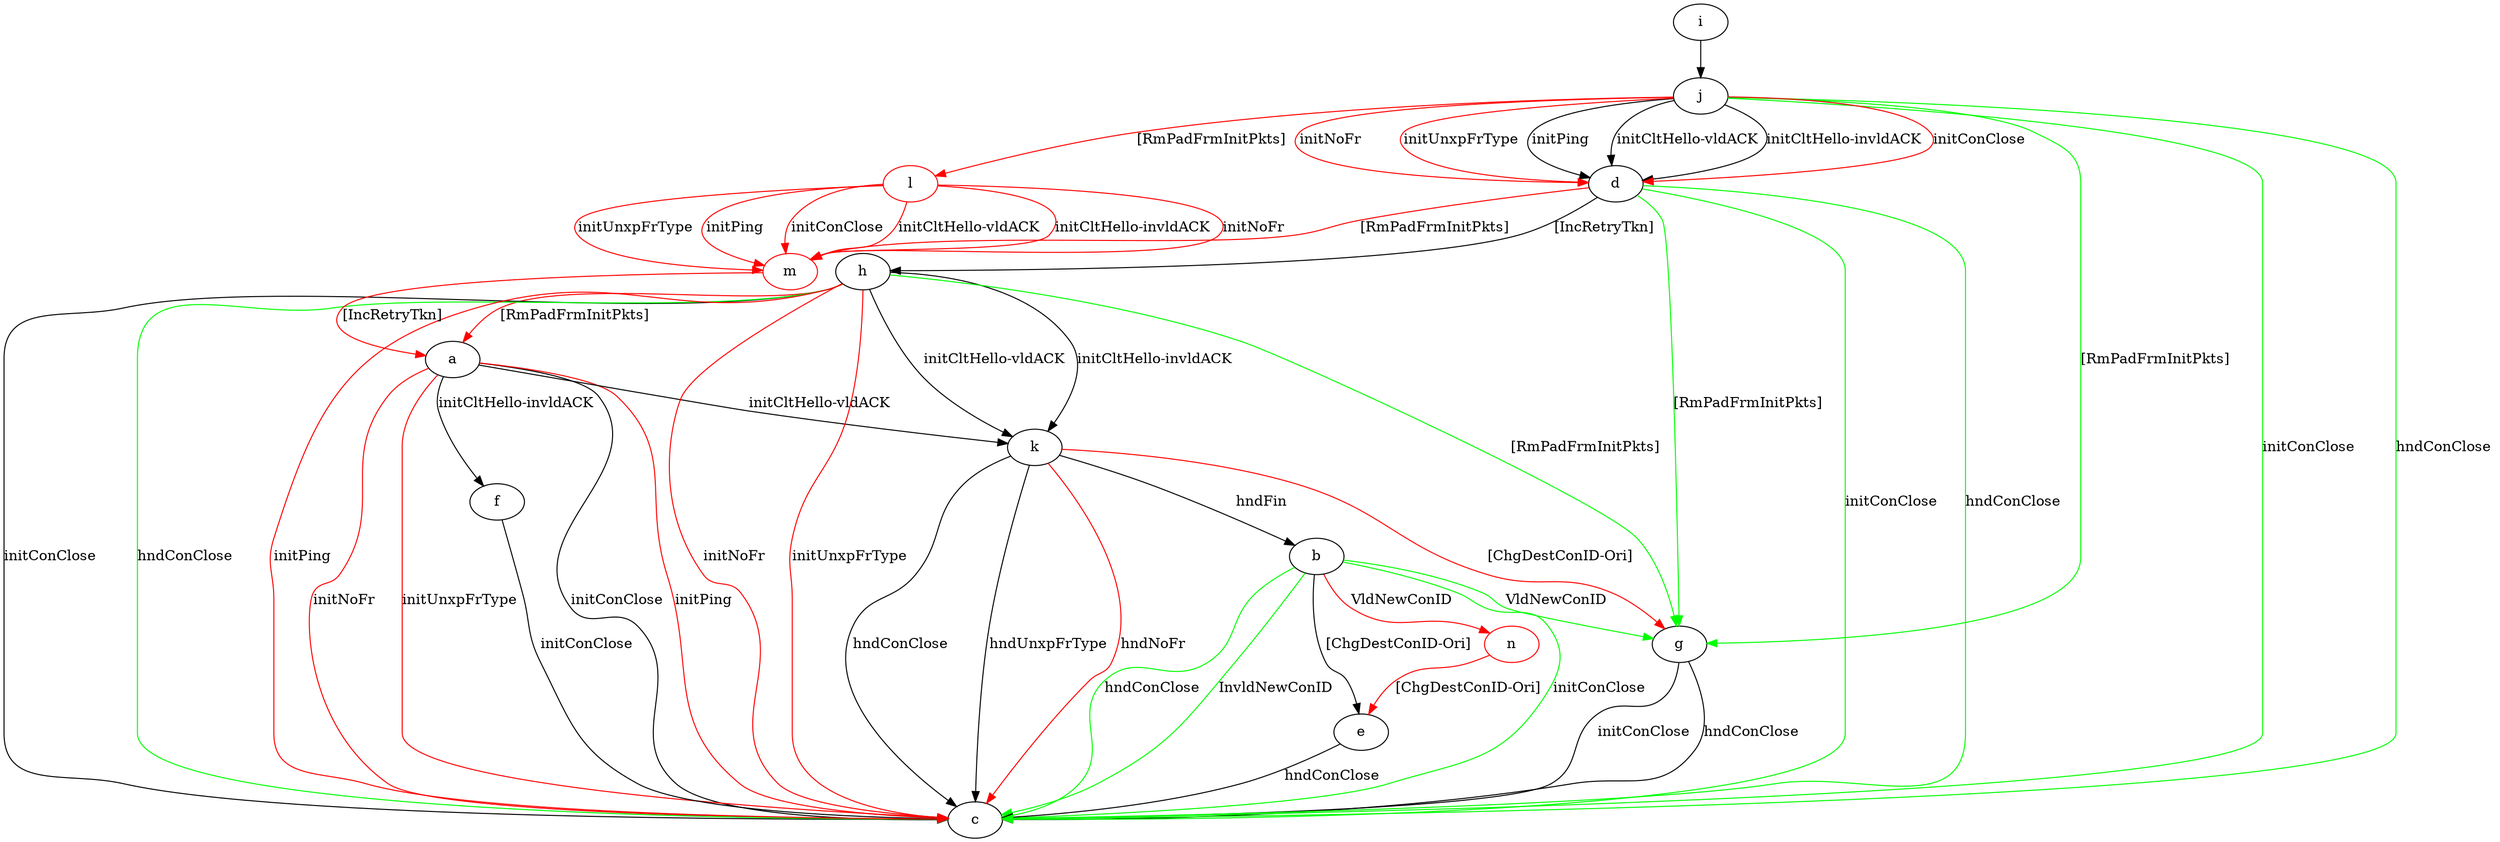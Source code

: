 digraph "" {
	a -> c	[key=0,
		label="initConClose "];
	a -> c	[key=1,
		color=red,
		label="initPing "];
	a -> c	[key=2,
		color=red,
		label="initNoFr "];
	a -> c	[key=3,
		color=red,
		label="initUnxpFrType "];
	a -> f	[key=0,
		label="initCltHello-invldACK "];
	a -> k	[key=0,
		label="initCltHello-vldACK "];
	b -> c	[key=0,
		color=green,
		label="initConClose "];
	b -> c	[key=1,
		color=green,
		label="hndConClose "];
	b -> c	[key=2,
		color=green,
		label="InvldNewConID "];
	b -> e	[key=0,
		label="[ChgDestConID-Ori] "];
	b -> g	[key=0,
		color=green,
		label="VldNewConID "];
	n	[color=red];
	b -> n	[key=0,
		color=red,
		label="VldNewConID "];
	d -> c	[key=0,
		color=green,
		label="initConClose "];
	d -> c	[key=1,
		color=green,
		label="hndConClose "];
	d -> g	[key=0,
		color=green,
		label="[RmPadFrmInitPkts] "];
	d -> h	[key=0,
		label="[IncRetryTkn] "];
	m	[color=red];
	d -> m	[key=0,
		color=red,
		label="[RmPadFrmInitPkts] "];
	e -> c	[key=0,
		label="hndConClose "];
	f -> c	[key=0,
		label="initConClose "];
	g -> c	[key=0,
		label="initConClose "];
	g -> c	[key=1,
		label="hndConClose "];
	h -> a	[key=0,
		color=red,
		label="[RmPadFrmInitPkts] "];
	h -> c	[key=0,
		label="initConClose "];
	h -> c	[key=1,
		color=green,
		label="hndConClose "];
	h -> c	[key=2,
		color=red,
		label="initPing "];
	h -> c	[key=3,
		color=red,
		label="initNoFr "];
	h -> c	[key=4,
		color=red,
		label="initUnxpFrType "];
	h -> g	[key=0,
		color=green,
		label="[RmPadFrmInitPkts] "];
	h -> k	[key=0,
		label="initCltHello-vldACK "];
	h -> k	[key=1,
		label="initCltHello-invldACK "];
	i -> j	[key=0];
	j -> c	[key=0,
		color=green,
		label="initConClose "];
	j -> c	[key=1,
		color=green,
		label="hndConClose "];
	j -> d	[key=0,
		label="initPing "];
	j -> d	[key=1,
		label="initCltHello-vldACK "];
	j -> d	[key=2,
		label="initCltHello-invldACK "];
	j -> d	[key=3,
		color=red,
		label="initConClose "];
	j -> d	[key=4,
		color=red,
		label="initNoFr "];
	j -> d	[key=5,
		color=red,
		label="initUnxpFrType "];
	j -> g	[key=0,
		color=green,
		label="[RmPadFrmInitPkts] "];
	l	[color=red];
	j -> l	[key=0,
		color=red,
		label="[RmPadFrmInitPkts] "];
	k -> b	[key=0,
		label="hndFin "];
	k -> c	[key=0,
		label="hndConClose "];
	k -> c	[key=1,
		label="hndUnxpFrType "];
	k -> c	[key=2,
		color=red,
		label="hndNoFr "];
	k -> g	[key=0,
		color=red,
		label="[ChgDestConID-Ori] "];
	l -> m	[key=0,
		color=red,
		label="initPing "];
	l -> m	[key=1,
		color=red,
		label="initConClose "];
	l -> m	[key=2,
		color=red,
		label="initCltHello-vldACK "];
	l -> m	[key=3,
		color=red,
		label="initCltHello-invldACK "];
	l -> m	[key=4,
		color=red,
		label="initNoFr "];
	l -> m	[key=5,
		color=red,
		label="initUnxpFrType "];
	m -> a	[key=0,
		color=red,
		label="[IncRetryTkn] "];
	n -> e	[key=0,
		color=red,
		label="[ChgDestConID-Ori] "];
}
